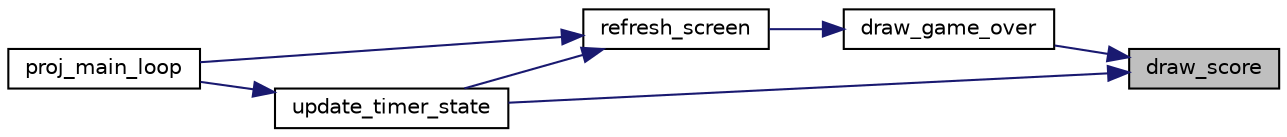 digraph "draw_score"
{
 // LATEX_PDF_SIZE
  edge [fontname="Helvetica",fontsize="10",labelfontname="Helvetica",labelfontsize="10"];
  node [fontname="Helvetica",fontsize="10",shape=record];
  rankdir="RL";
  Node1 [label="draw_score",height=0.2,width=0.4,color="black", fillcolor="grey75", style="filled", fontcolor="black",tooltip="Draws the score field in the specified coordinates."];
  Node1 -> Node2 [dir="back",color="midnightblue",fontsize="10",style="solid",fontname="Helvetica"];
  Node2 [label="draw_game_over",height=0.2,width=0.4,color="black", fillcolor="white", style="filled",URL="$video_8c.html#aa37e76033505d7f48a87284bd85c48a2",tooltip="Draws the finish menu."];
  Node2 -> Node3 [dir="back",color="midnightblue",fontsize="10",style="solid",fontname="Helvetica"];
  Node3 [label="refresh_screen",height=0.2,width=0.4,color="black", fillcolor="white", style="filled",URL="$video_8c.html#a09274e99ae82fefc69ea9388bc245b8d",tooltip="Draws a new frame, depending on the current state of the menu."];
  Node3 -> Node4 [dir="back",color="midnightblue",fontsize="10",style="solid",fontname="Helvetica"];
  Node4 [label="proj_main_loop",height=0.2,width=0.4,color="black", fillcolor="white", style="filled",URL="$main_8c.html#a2a16f651eccbd248e1ad3b3b924b143b",tooltip=" "];
  Node3 -> Node5 [dir="back",color="midnightblue",fontsize="10",style="solid",fontname="Helvetica"];
  Node5 [label="update_timer_state",height=0.2,width=0.4,color="black", fillcolor="white", style="filled",URL="$game_8c.html#a2e7983abedd3fae94a24b4775a97210f",tooltip="Actions to perform whenever a timer interrupt occurs."];
  Node5 -> Node4 [dir="back",color="midnightblue",fontsize="10",style="solid",fontname="Helvetica"];
  Node1 -> Node5 [dir="back",color="midnightblue",fontsize="10",style="solid",fontname="Helvetica"];
}
